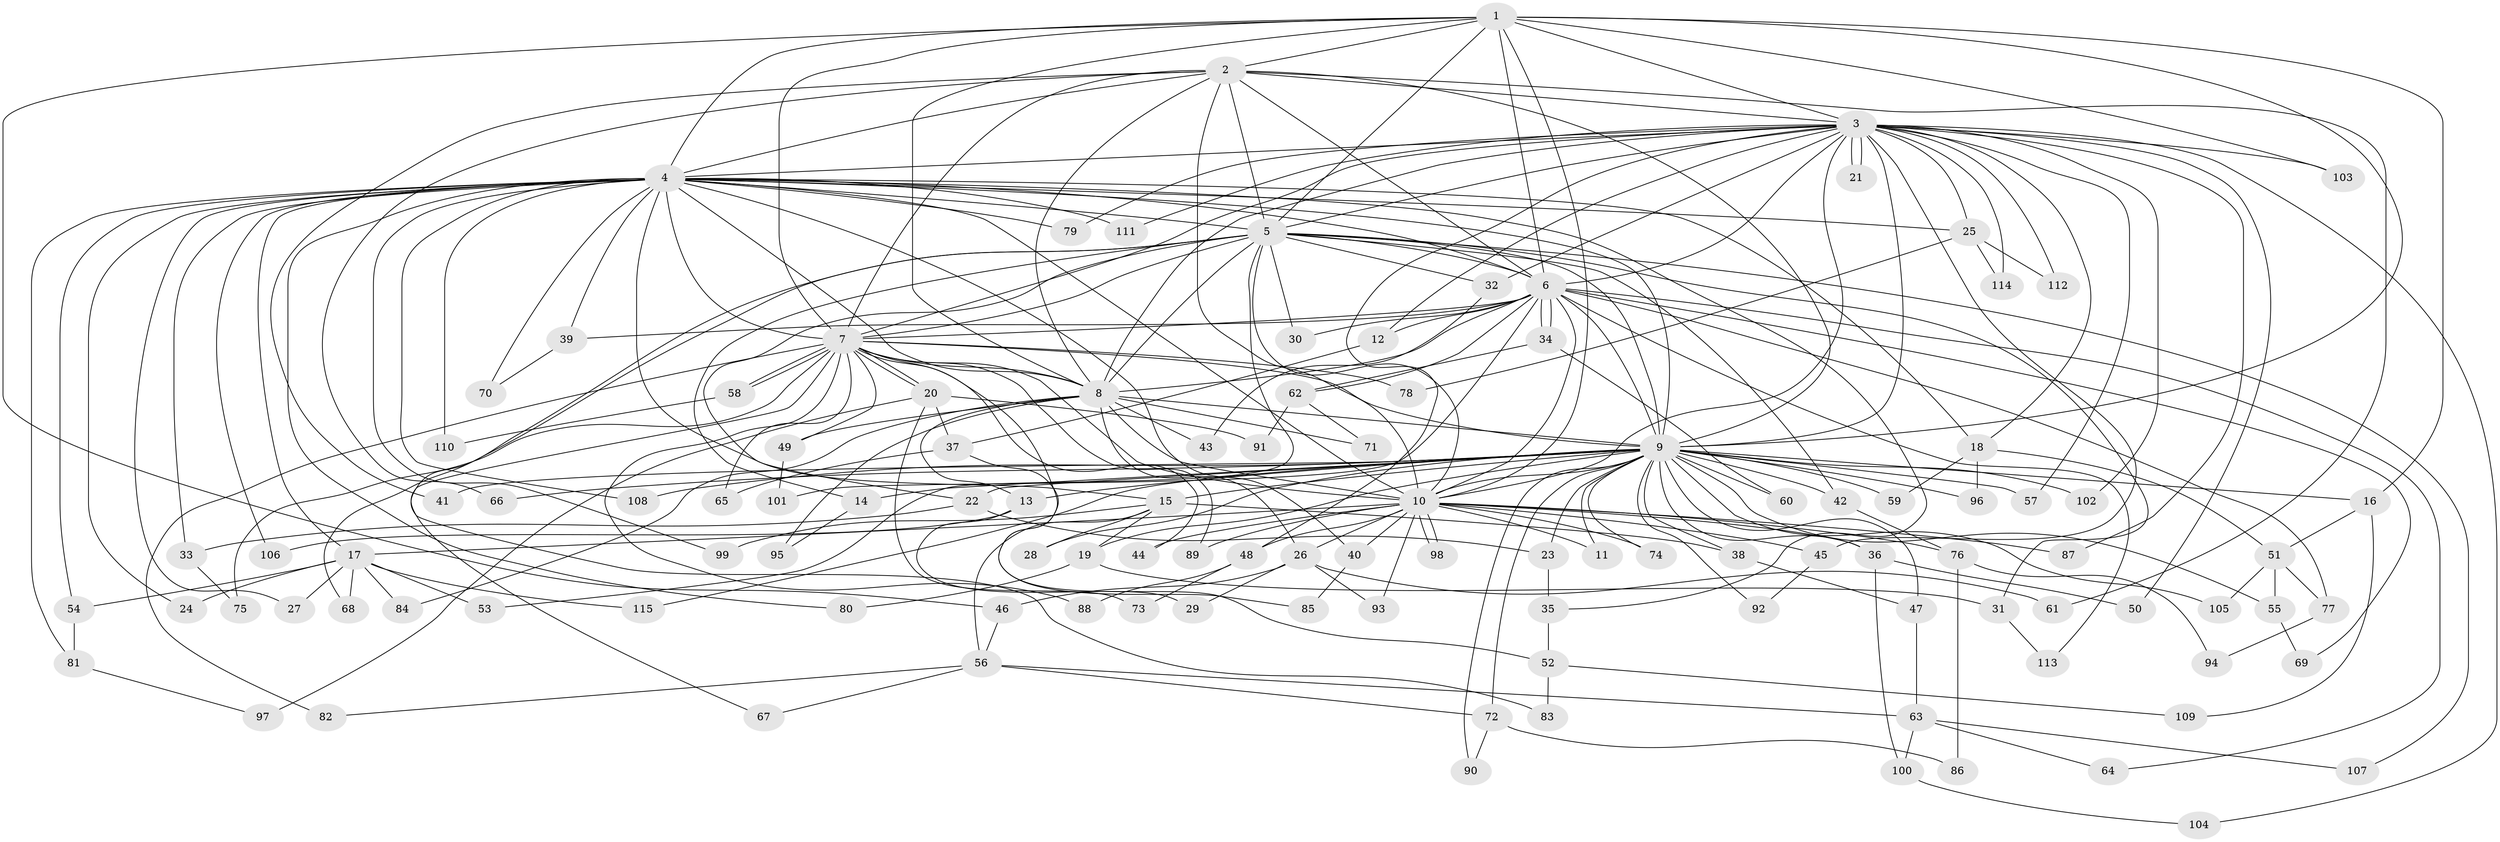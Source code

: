 // Generated by graph-tools (version 1.1) at 2025/34/03/09/25 02:34:58]
// undirected, 115 vertices, 255 edges
graph export_dot {
graph [start="1"]
  node [color=gray90,style=filled];
  1;
  2;
  3;
  4;
  5;
  6;
  7;
  8;
  9;
  10;
  11;
  12;
  13;
  14;
  15;
  16;
  17;
  18;
  19;
  20;
  21;
  22;
  23;
  24;
  25;
  26;
  27;
  28;
  29;
  30;
  31;
  32;
  33;
  34;
  35;
  36;
  37;
  38;
  39;
  40;
  41;
  42;
  43;
  44;
  45;
  46;
  47;
  48;
  49;
  50;
  51;
  52;
  53;
  54;
  55;
  56;
  57;
  58;
  59;
  60;
  61;
  62;
  63;
  64;
  65;
  66;
  67;
  68;
  69;
  70;
  71;
  72;
  73;
  74;
  75;
  76;
  77;
  78;
  79;
  80;
  81;
  82;
  83;
  84;
  85;
  86;
  87;
  88;
  89;
  90;
  91;
  92;
  93;
  94;
  95;
  96;
  97;
  98;
  99;
  100;
  101;
  102;
  103;
  104;
  105;
  106;
  107;
  108;
  109;
  110;
  111;
  112;
  113;
  114;
  115;
  1 -- 2;
  1 -- 3;
  1 -- 4;
  1 -- 5;
  1 -- 6;
  1 -- 7;
  1 -- 8;
  1 -- 9;
  1 -- 10;
  1 -- 16;
  1 -- 46;
  1 -- 103;
  2 -- 3;
  2 -- 4;
  2 -- 5;
  2 -- 6;
  2 -- 7;
  2 -- 8;
  2 -- 9;
  2 -- 10;
  2 -- 41;
  2 -- 61;
  2 -- 66;
  3 -- 4;
  3 -- 5;
  3 -- 6;
  3 -- 7;
  3 -- 8;
  3 -- 9;
  3 -- 10;
  3 -- 12;
  3 -- 18;
  3 -- 21;
  3 -- 21;
  3 -- 25;
  3 -- 32;
  3 -- 45;
  3 -- 48;
  3 -- 50;
  3 -- 57;
  3 -- 79;
  3 -- 87;
  3 -- 102;
  3 -- 103;
  3 -- 104;
  3 -- 111;
  3 -- 112;
  3 -- 114;
  4 -- 5;
  4 -- 6;
  4 -- 7;
  4 -- 8;
  4 -- 9;
  4 -- 10;
  4 -- 15;
  4 -- 17;
  4 -- 18;
  4 -- 24;
  4 -- 25;
  4 -- 27;
  4 -- 33;
  4 -- 35;
  4 -- 39;
  4 -- 40;
  4 -- 54;
  4 -- 70;
  4 -- 79;
  4 -- 80;
  4 -- 81;
  4 -- 99;
  4 -- 106;
  4 -- 108;
  4 -- 110;
  4 -- 111;
  5 -- 6;
  5 -- 7;
  5 -- 8;
  5 -- 9;
  5 -- 10;
  5 -- 14;
  5 -- 22;
  5 -- 30;
  5 -- 31;
  5 -- 32;
  5 -- 42;
  5 -- 53;
  5 -- 68;
  5 -- 83;
  5 -- 107;
  6 -- 7;
  6 -- 8;
  6 -- 9;
  6 -- 10;
  6 -- 12;
  6 -- 30;
  6 -- 34;
  6 -- 34;
  6 -- 39;
  6 -- 62;
  6 -- 64;
  6 -- 69;
  6 -- 77;
  6 -- 101;
  6 -- 113;
  7 -- 8;
  7 -- 9;
  7 -- 10;
  7 -- 20;
  7 -- 20;
  7 -- 44;
  7 -- 49;
  7 -- 52;
  7 -- 58;
  7 -- 58;
  7 -- 65;
  7 -- 67;
  7 -- 75;
  7 -- 78;
  7 -- 82;
  7 -- 88;
  7 -- 89;
  8 -- 9;
  8 -- 10;
  8 -- 13;
  8 -- 26;
  8 -- 43;
  8 -- 49;
  8 -- 71;
  8 -- 84;
  8 -- 95;
  9 -- 10;
  9 -- 11;
  9 -- 13;
  9 -- 14;
  9 -- 15;
  9 -- 16;
  9 -- 19;
  9 -- 22;
  9 -- 23;
  9 -- 28;
  9 -- 36;
  9 -- 38;
  9 -- 41;
  9 -- 42;
  9 -- 47;
  9 -- 55;
  9 -- 57;
  9 -- 59;
  9 -- 60;
  9 -- 66;
  9 -- 72;
  9 -- 74;
  9 -- 90;
  9 -- 92;
  9 -- 96;
  9 -- 102;
  9 -- 105;
  9 -- 108;
  9 -- 115;
  10 -- 11;
  10 -- 17;
  10 -- 26;
  10 -- 36;
  10 -- 40;
  10 -- 44;
  10 -- 45;
  10 -- 48;
  10 -- 74;
  10 -- 76;
  10 -- 87;
  10 -- 89;
  10 -- 93;
  10 -- 98;
  10 -- 98;
  12 -- 37;
  13 -- 29;
  13 -- 106;
  14 -- 95;
  15 -- 19;
  15 -- 28;
  15 -- 38;
  15 -- 56;
  15 -- 99;
  16 -- 51;
  16 -- 109;
  17 -- 24;
  17 -- 27;
  17 -- 53;
  17 -- 54;
  17 -- 68;
  17 -- 84;
  17 -- 115;
  18 -- 51;
  18 -- 59;
  18 -- 96;
  19 -- 31;
  19 -- 80;
  20 -- 37;
  20 -- 73;
  20 -- 91;
  20 -- 97;
  22 -- 23;
  22 -- 33;
  23 -- 35;
  25 -- 78;
  25 -- 112;
  25 -- 114;
  26 -- 29;
  26 -- 46;
  26 -- 61;
  26 -- 93;
  31 -- 113;
  32 -- 43;
  33 -- 75;
  34 -- 60;
  34 -- 62;
  35 -- 52;
  36 -- 50;
  36 -- 100;
  37 -- 65;
  37 -- 85;
  38 -- 47;
  39 -- 70;
  40 -- 85;
  42 -- 76;
  45 -- 92;
  46 -- 56;
  47 -- 63;
  48 -- 73;
  48 -- 88;
  49 -- 101;
  51 -- 55;
  51 -- 77;
  51 -- 105;
  52 -- 83;
  52 -- 109;
  54 -- 81;
  55 -- 69;
  56 -- 63;
  56 -- 67;
  56 -- 72;
  56 -- 82;
  58 -- 110;
  62 -- 71;
  62 -- 91;
  63 -- 64;
  63 -- 100;
  63 -- 107;
  72 -- 86;
  72 -- 90;
  76 -- 86;
  76 -- 94;
  77 -- 94;
  81 -- 97;
  100 -- 104;
}
